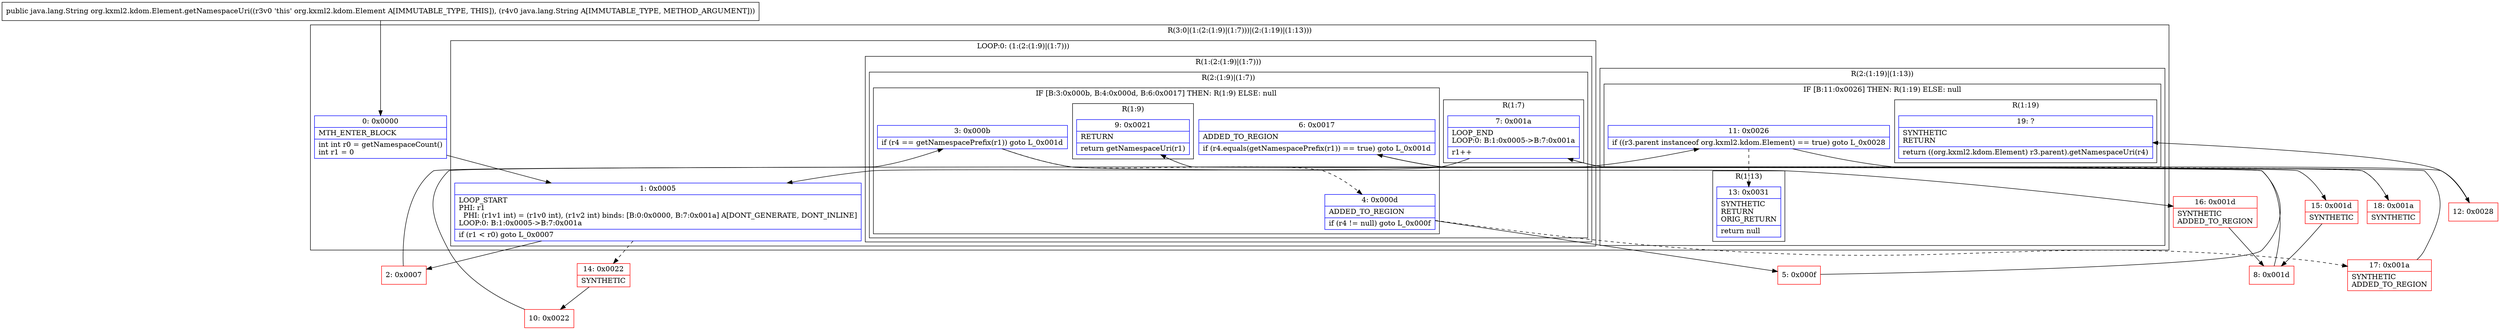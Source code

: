 digraph "CFG fororg.kxml2.kdom.Element.getNamespaceUri(Ljava\/lang\/String;)Ljava\/lang\/String;" {
subgraph cluster_Region_1795289065 {
label = "R(3:0|(1:(2:(1:9)|(1:7)))|(2:(1:19)|(1:13)))";
node [shape=record,color=blue];
Node_0 [shape=record,label="{0\:\ 0x0000|MTH_ENTER_BLOCK\l|int int r0 = getNamespaceCount()\lint r1 = 0\l}"];
subgraph cluster_LoopRegion_201169273 {
label = "LOOP:0: (1:(2:(1:9)|(1:7)))";
node [shape=record,color=blue];
Node_1 [shape=record,label="{1\:\ 0x0005|LOOP_START\lPHI: r1 \l  PHI: (r1v1 int) = (r1v0 int), (r1v2 int) binds: [B:0:0x0000, B:7:0x001a] A[DONT_GENERATE, DONT_INLINE]\lLOOP:0: B:1:0x0005\-\>B:7:0x001a\l|if (r1 \< r0) goto L_0x0007\l}"];
subgraph cluster_Region_873346792 {
label = "R(1:(2:(1:9)|(1:7)))";
node [shape=record,color=blue];
subgraph cluster_Region_1511888238 {
label = "R(2:(1:9)|(1:7))";
node [shape=record,color=blue];
subgraph cluster_IfRegion_420733746 {
label = "IF [B:3:0x000b, B:4:0x000d, B:6:0x0017] THEN: R(1:9) ELSE: null";
node [shape=record,color=blue];
Node_3 [shape=record,label="{3\:\ 0x000b|if (r4 == getNamespacePrefix(r1)) goto L_0x001d\l}"];
Node_4 [shape=record,label="{4\:\ 0x000d|ADDED_TO_REGION\l|if (r4 != null) goto L_0x000f\l}"];
Node_6 [shape=record,label="{6\:\ 0x0017|ADDED_TO_REGION\l|if (r4.equals(getNamespacePrefix(r1)) == true) goto L_0x001d\l}"];
subgraph cluster_Region_2106141022 {
label = "R(1:9)";
node [shape=record,color=blue];
Node_9 [shape=record,label="{9\:\ 0x0021|RETURN\l|return getNamespaceUri(r1)\l}"];
}
}
subgraph cluster_Region_384882187 {
label = "R(1:7)";
node [shape=record,color=blue];
Node_7 [shape=record,label="{7\:\ 0x001a|LOOP_END\lLOOP:0: B:1:0x0005\-\>B:7:0x001a\l|r1++\l}"];
}
}
}
}
subgraph cluster_Region_488827511 {
label = "R(2:(1:19)|(1:13))";
node [shape=record,color=blue];
subgraph cluster_IfRegion_165267325 {
label = "IF [B:11:0x0026] THEN: R(1:19) ELSE: null";
node [shape=record,color=blue];
Node_11 [shape=record,label="{11\:\ 0x0026|if ((r3.parent instanceof org.kxml2.kdom.Element) == true) goto L_0x0028\l}"];
subgraph cluster_Region_1285888472 {
label = "R(1:19)";
node [shape=record,color=blue];
Node_19 [shape=record,label="{19\:\ ?|SYNTHETIC\lRETURN\l|return ((org.kxml2.kdom.Element) r3.parent).getNamespaceUri(r4)\l}"];
}
}
subgraph cluster_Region_2057651143 {
label = "R(1:13)";
node [shape=record,color=blue];
Node_13 [shape=record,label="{13\:\ 0x0031|SYNTHETIC\lRETURN\lORIG_RETURN\l|return null\l}"];
}
}
}
Node_2 [shape=record,color=red,label="{2\:\ 0x0007}"];
Node_5 [shape=record,color=red,label="{5\:\ 0x000f}"];
Node_8 [shape=record,color=red,label="{8\:\ 0x001d}"];
Node_10 [shape=record,color=red,label="{10\:\ 0x0022}"];
Node_12 [shape=record,color=red,label="{12\:\ 0x0028}"];
Node_14 [shape=record,color=red,label="{14\:\ 0x0022|SYNTHETIC\l}"];
Node_15 [shape=record,color=red,label="{15\:\ 0x001d|SYNTHETIC\l}"];
Node_16 [shape=record,color=red,label="{16\:\ 0x001d|SYNTHETIC\lADDED_TO_REGION\l}"];
Node_17 [shape=record,color=red,label="{17\:\ 0x001a|SYNTHETIC\lADDED_TO_REGION\l}"];
Node_18 [shape=record,color=red,label="{18\:\ 0x001a|SYNTHETIC\l}"];
MethodNode[shape=record,label="{public java.lang.String org.kxml2.kdom.Element.getNamespaceUri((r3v0 'this' org.kxml2.kdom.Element A[IMMUTABLE_TYPE, THIS]), (r4v0 java.lang.String A[IMMUTABLE_TYPE, METHOD_ARGUMENT])) }"];
MethodNode -> Node_0;
Node_0 -> Node_1;
Node_1 -> Node_2;
Node_1 -> Node_14[style=dashed];
Node_3 -> Node_4[style=dashed];
Node_3 -> Node_16;
Node_4 -> Node_5;
Node_4 -> Node_17[style=dashed];
Node_6 -> Node_15;
Node_6 -> Node_18[style=dashed];
Node_7 -> Node_1;
Node_11 -> Node_12;
Node_11 -> Node_13[style=dashed];
Node_2 -> Node_3;
Node_5 -> Node_6;
Node_8 -> Node_9;
Node_10 -> Node_11;
Node_12 -> Node_19;
Node_14 -> Node_10;
Node_15 -> Node_8;
Node_16 -> Node_8;
Node_17 -> Node_7;
Node_18 -> Node_7;
}

